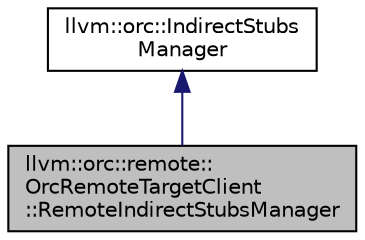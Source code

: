 digraph "llvm::orc::remote::OrcRemoteTargetClient::RemoteIndirectStubsManager"
{
 // LATEX_PDF_SIZE
  bgcolor="transparent";
  edge [fontname="Helvetica",fontsize="10",labelfontname="Helvetica",labelfontsize="10"];
  node [fontname="Helvetica",fontsize="10",shape="box"];
  Node1 [label="llvm::orc::remote::\lOrcRemoteTargetClient\l::RemoteIndirectStubsManager",height=0.2,width=0.4,color="black", fillcolor="grey75", style="filled", fontcolor="black",tooltip="Remote indirect stubs manager."];
  Node2 -> Node1 [dir="back",color="midnightblue",fontsize="10",style="solid",fontname="Helvetica"];
  Node2 [label="llvm::orc::IndirectStubs\lManager",height=0.2,width=0.4,color="black",URL="$classllvm_1_1orc_1_1IndirectStubsManager.html",tooltip="Base class for managing collections of named indirect stubs."];
}
